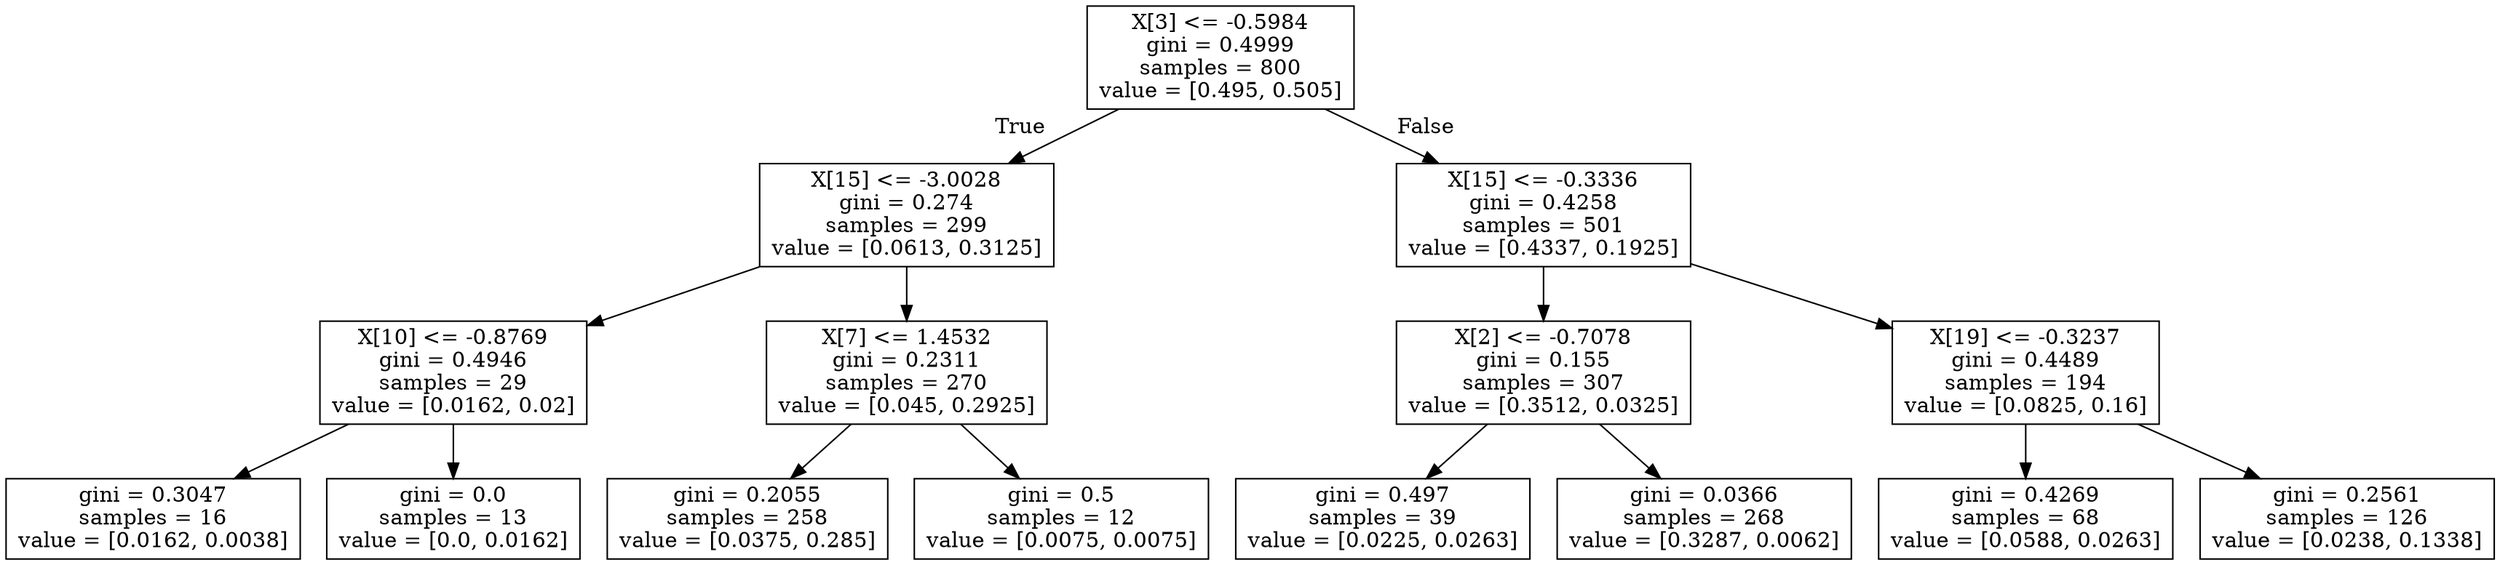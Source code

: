 digraph Tree {
node [shape=box] ;
0 [label="X[3] <= -0.5984\ngini = 0.4999\nsamples = 800\nvalue = [0.495, 0.505]"] ;
1 [label="X[15] <= -3.0028\ngini = 0.274\nsamples = 299\nvalue = [0.0613, 0.3125]"] ;
0 -> 1 [labeldistance=2.5, labelangle=45, headlabel="True"] ;
2 [label="X[10] <= -0.8769\ngini = 0.4946\nsamples = 29\nvalue = [0.0162, 0.02]"] ;
1 -> 2 ;
3 [label="gini = 0.3047\nsamples = 16\nvalue = [0.0162, 0.0038]"] ;
2 -> 3 ;
4 [label="gini = 0.0\nsamples = 13\nvalue = [0.0, 0.0162]"] ;
2 -> 4 ;
5 [label="X[7] <= 1.4532\ngini = 0.2311\nsamples = 270\nvalue = [0.045, 0.2925]"] ;
1 -> 5 ;
6 [label="gini = 0.2055\nsamples = 258\nvalue = [0.0375, 0.285]"] ;
5 -> 6 ;
7 [label="gini = 0.5\nsamples = 12\nvalue = [0.0075, 0.0075]"] ;
5 -> 7 ;
8 [label="X[15] <= -0.3336\ngini = 0.4258\nsamples = 501\nvalue = [0.4337, 0.1925]"] ;
0 -> 8 [labeldistance=2.5, labelangle=-45, headlabel="False"] ;
9 [label="X[2] <= -0.7078\ngini = 0.155\nsamples = 307\nvalue = [0.3512, 0.0325]"] ;
8 -> 9 ;
10 [label="gini = 0.497\nsamples = 39\nvalue = [0.0225, 0.0263]"] ;
9 -> 10 ;
11 [label="gini = 0.0366\nsamples = 268\nvalue = [0.3287, 0.0062]"] ;
9 -> 11 ;
12 [label="X[19] <= -0.3237\ngini = 0.4489\nsamples = 194\nvalue = [0.0825, 0.16]"] ;
8 -> 12 ;
13 [label="gini = 0.4269\nsamples = 68\nvalue = [0.0588, 0.0263]"] ;
12 -> 13 ;
14 [label="gini = 0.2561\nsamples = 126\nvalue = [0.0238, 0.1338]"] ;
12 -> 14 ;
}